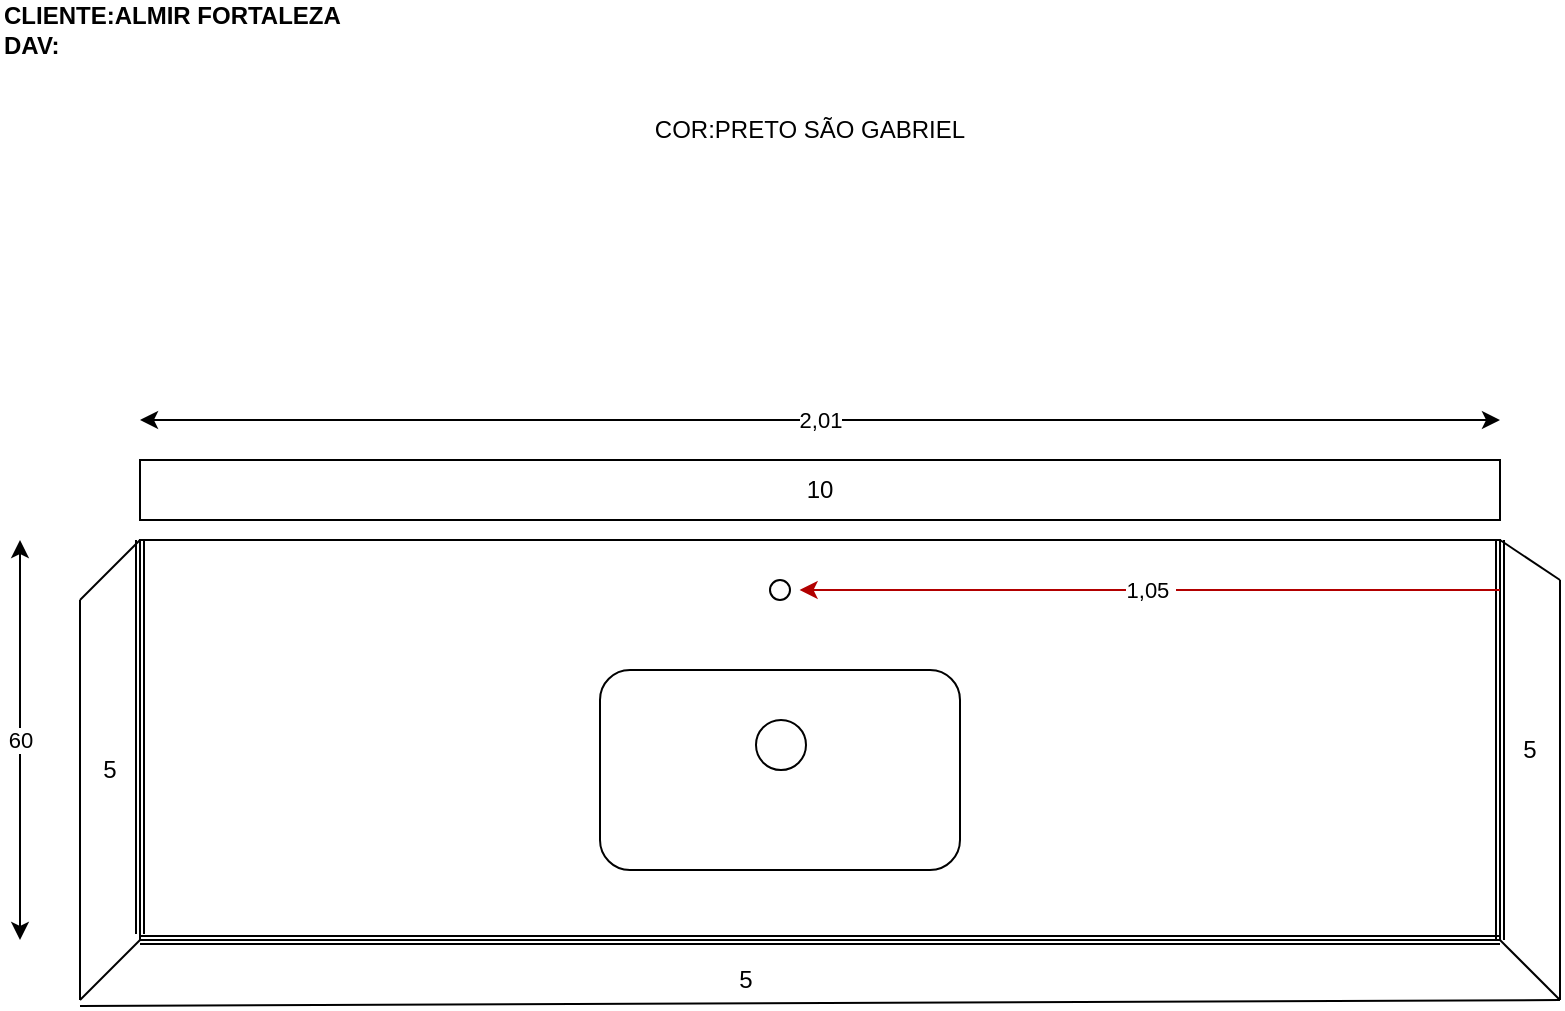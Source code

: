 <mxfile version="24.7.8">
  <diagram name="COZINHA" id="VZQ6xQZ6DwMiIhVEVRpQ">
    <mxGraphModel dx="1678" dy="921" grid="1" gridSize="10" guides="1" tooltips="1" connect="1" arrows="1" fold="1" page="1" pageScale="1" pageWidth="827" pageHeight="1169" math="0" shadow="0">
      <root>
        <mxCell id="0" />
        <mxCell id="1" parent="0" />
        <mxCell id="poslpRTsDfKhXz8BZTqn-1" value="CLIENTE:ALMIR FORTALEZA&lt;div&gt;DAV:&lt;/div&gt;" style="text;html=1;align=left;verticalAlign=middle;whiteSpace=wrap;rounded=0;fontStyle=1" vertex="1" parent="1">
          <mxGeometry x="10" y="10" width="180" height="30" as="geometry" />
        </mxCell>
        <mxCell id="poslpRTsDfKhXz8BZTqn-2" value="COR:PRETO SÃO GABRIEL" style="text;html=1;align=center;verticalAlign=middle;whiteSpace=wrap;rounded=0;" vertex="1" parent="1">
          <mxGeometry x="310" y="60" width="210" height="30" as="geometry" />
        </mxCell>
        <mxCell id="poslpRTsDfKhXz8BZTqn-3" value="" style="rounded=0;whiteSpace=wrap;html=1;" vertex="1" parent="1">
          <mxGeometry x="80" y="280" width="680" height="200" as="geometry" />
        </mxCell>
        <mxCell id="poslpRTsDfKhXz8BZTqn-4" value="" style="endArrow=none;html=1;rounded=0;" edge="1" parent="1">
          <mxGeometry width="50" height="50" relative="1" as="geometry">
            <mxPoint x="50" y="310" as="sourcePoint" />
            <mxPoint x="80" y="280" as="targetPoint" />
          </mxGeometry>
        </mxCell>
        <mxCell id="poslpRTsDfKhXz8BZTqn-5" value="" style="endArrow=none;html=1;rounded=0;" edge="1" parent="1">
          <mxGeometry width="50" height="50" relative="1" as="geometry">
            <mxPoint x="50" y="513" as="sourcePoint" />
            <mxPoint x="790" y="510" as="targetPoint" />
          </mxGeometry>
        </mxCell>
        <mxCell id="poslpRTsDfKhXz8BZTqn-6" value="" style="endArrow=none;html=1;rounded=0;" edge="1" parent="1">
          <mxGeometry width="50" height="50" relative="1" as="geometry">
            <mxPoint x="790" y="510" as="sourcePoint" />
            <mxPoint x="790" y="300" as="targetPoint" />
          </mxGeometry>
        </mxCell>
        <mxCell id="poslpRTsDfKhXz8BZTqn-7" value="" style="endArrow=none;html=1;rounded=0;exitX=1;exitY=0;exitDx=0;exitDy=0;" edge="1" parent="1" source="poslpRTsDfKhXz8BZTqn-3">
          <mxGeometry width="50" height="50" relative="1" as="geometry">
            <mxPoint x="750" y="290" as="sourcePoint" />
            <mxPoint x="790" y="300" as="targetPoint" />
          </mxGeometry>
        </mxCell>
        <mxCell id="poslpRTsDfKhXz8BZTqn-8" value="" style="endArrow=none;html=1;rounded=0;" edge="1" parent="1">
          <mxGeometry width="50" height="50" relative="1" as="geometry">
            <mxPoint x="50" y="510" as="sourcePoint" />
            <mxPoint x="50" y="310" as="targetPoint" />
          </mxGeometry>
        </mxCell>
        <mxCell id="poslpRTsDfKhXz8BZTqn-9" value="" style="shape=link;html=1;rounded=0;exitX=0;exitY=1;exitDx=0;exitDy=0;" edge="1" parent="1" source="poslpRTsDfKhXz8BZTqn-3">
          <mxGeometry width="100" relative="1" as="geometry">
            <mxPoint x="660" y="480" as="sourcePoint" />
            <mxPoint x="760" y="480" as="targetPoint" />
          </mxGeometry>
        </mxCell>
        <mxCell id="poslpRTsDfKhXz8BZTqn-10" value="" style="shape=link;html=1;rounded=0;" edge="1" parent="1">
          <mxGeometry width="100" relative="1" as="geometry">
            <mxPoint x="80" y="280" as="sourcePoint" />
            <mxPoint x="80" y="477" as="targetPoint" />
          </mxGeometry>
        </mxCell>
        <mxCell id="poslpRTsDfKhXz8BZTqn-11" value="" style="shape=link;html=1;rounded=0;exitX=1;exitY=1;exitDx=0;exitDy=0;" edge="1" parent="1" source="poslpRTsDfKhXz8BZTqn-3">
          <mxGeometry width="100" relative="1" as="geometry">
            <mxPoint x="660" y="280" as="sourcePoint" />
            <mxPoint x="760" y="280" as="targetPoint" />
          </mxGeometry>
        </mxCell>
        <mxCell id="poslpRTsDfKhXz8BZTqn-12" value="" style="endArrow=none;html=1;rounded=0;" edge="1" parent="1">
          <mxGeometry width="50" height="50" relative="1" as="geometry">
            <mxPoint x="50" y="510" as="sourcePoint" />
            <mxPoint x="80" y="480" as="targetPoint" />
          </mxGeometry>
        </mxCell>
        <mxCell id="poslpRTsDfKhXz8BZTqn-13" value="" style="endArrow=none;html=1;rounded=0;" edge="1" parent="1">
          <mxGeometry width="50" height="50" relative="1" as="geometry">
            <mxPoint x="760" y="480" as="sourcePoint" />
            <mxPoint x="790" y="510" as="targetPoint" />
          </mxGeometry>
        </mxCell>
        <mxCell id="poslpRTsDfKhXz8BZTqn-14" value="10" style="rounded=0;whiteSpace=wrap;html=1;" vertex="1" parent="1">
          <mxGeometry x="80" y="240" width="680" height="30" as="geometry" />
        </mxCell>
        <mxCell id="poslpRTsDfKhXz8BZTqn-15" value="5" style="text;html=1;align=center;verticalAlign=middle;whiteSpace=wrap;rounded=0;" vertex="1" parent="1">
          <mxGeometry x="353" y="490" width="60" height="20" as="geometry" />
        </mxCell>
        <mxCell id="poslpRTsDfKhXz8BZTqn-16" value="5" style="text;html=1;align=center;verticalAlign=middle;whiteSpace=wrap;rounded=0;" vertex="1" parent="1">
          <mxGeometry x="760" y="370" width="30" height="30" as="geometry" />
        </mxCell>
        <mxCell id="poslpRTsDfKhXz8BZTqn-17" value="5" style="text;html=1;align=center;verticalAlign=middle;whiteSpace=wrap;rounded=0;" vertex="1" parent="1">
          <mxGeometry x="50" y="380" width="30" height="30" as="geometry" />
        </mxCell>
        <mxCell id="poslpRTsDfKhXz8BZTqn-18" value="2,01" style="endArrow=classic;startArrow=classic;html=1;rounded=0;" edge="1" parent="1">
          <mxGeometry width="50" height="50" relative="1" as="geometry">
            <mxPoint x="80" y="220" as="sourcePoint" />
            <mxPoint x="760" y="220" as="targetPoint" />
          </mxGeometry>
        </mxCell>
        <mxCell id="poslpRTsDfKhXz8BZTqn-19" value="60" style="endArrow=classic;startArrow=classic;html=1;rounded=0;" edge="1" parent="1">
          <mxGeometry width="50" height="50" relative="1" as="geometry">
            <mxPoint x="20" y="480" as="sourcePoint" />
            <mxPoint x="20" y="280" as="targetPoint" />
          </mxGeometry>
        </mxCell>
        <mxCell id="poslpRTsDfKhXz8BZTqn-20" value="" style="rounded=1;whiteSpace=wrap;html=1;" vertex="1" parent="1">
          <mxGeometry x="310" y="345" width="180" height="100" as="geometry" />
        </mxCell>
        <mxCell id="poslpRTsDfKhXz8BZTqn-21" value="" style="ellipse;whiteSpace=wrap;html=1;aspect=fixed;" vertex="1" parent="1">
          <mxGeometry x="388" y="370" width="25" height="25" as="geometry" />
        </mxCell>
        <mxCell id="poslpRTsDfKhXz8BZTqn-22" value="" style="ellipse;whiteSpace=wrap;html=1;aspect=fixed;" vertex="1" parent="1">
          <mxGeometry x="395" y="300" width="10" height="10" as="geometry" />
        </mxCell>
        <mxCell id="poslpRTsDfKhXz8BZTqn-23" value="1,05&amp;nbsp;" style="endArrow=classic;html=1;rounded=0;entryX=0.485;entryY=0.1;entryDx=0;entryDy=0;entryPerimeter=0;fillColor=#e51400;strokeColor=#B20000;" edge="1" parent="1">
          <mxGeometry width="50" height="50" relative="1" as="geometry">
            <mxPoint x="760" y="305" as="sourcePoint" />
            <mxPoint x="409.8" y="305" as="targetPoint" />
          </mxGeometry>
        </mxCell>
      </root>
    </mxGraphModel>
  </diagram>
</mxfile>
